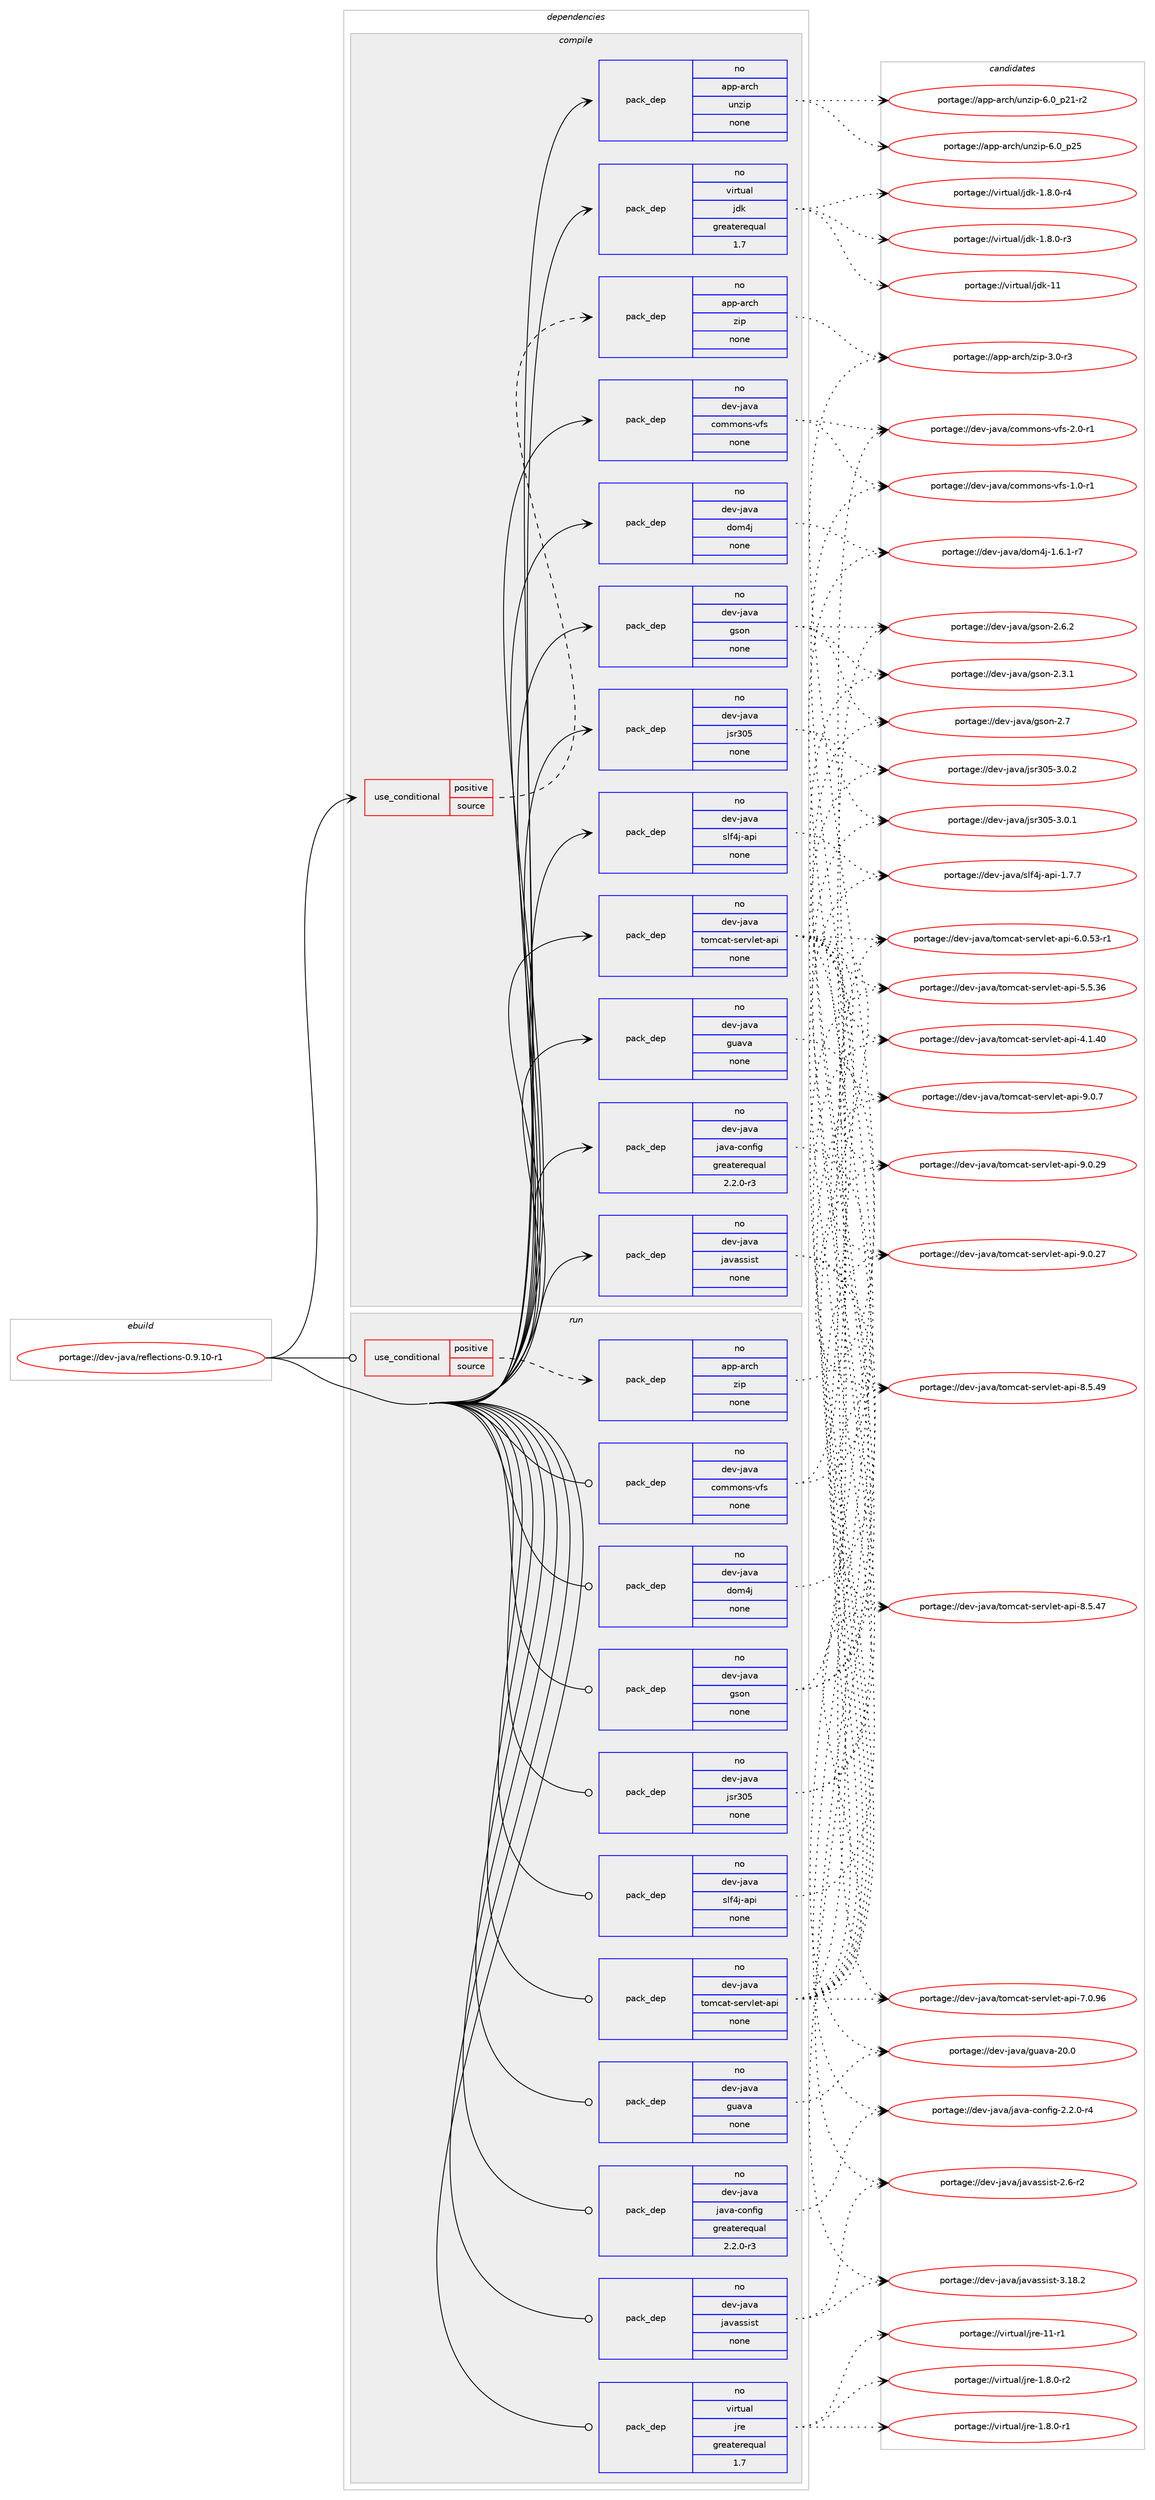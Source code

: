 digraph prolog {

# *************
# Graph options
# *************

newrank=true;
concentrate=true;
compound=true;
graph [rankdir=LR,fontname=Helvetica,fontsize=10,ranksep=1.5];#, ranksep=2.5, nodesep=0.2];
edge  [arrowhead=vee];
node  [fontname=Helvetica,fontsize=10];

# **********
# The ebuild
# **********

subgraph cluster_leftcol {
color=gray;
rank=same;
label=<<i>ebuild</i>>;
id [label="portage://dev-java/reflections-0.9.10-r1", color=red, width=4, href="../dev-java/reflections-0.9.10-r1.svg"];
}

# ****************
# The dependencies
# ****************

subgraph cluster_midcol {
color=gray;
label=<<i>dependencies</i>>;
subgraph cluster_compile {
fillcolor="#eeeeee";
style=filled;
label=<<i>compile</i>>;
subgraph cond129304 {
dependency526591 [label=<<TABLE BORDER="0" CELLBORDER="1" CELLSPACING="0" CELLPADDING="4"><TR><TD ROWSPAN="3" CELLPADDING="10">use_conditional</TD></TR><TR><TD>positive</TD></TR><TR><TD>source</TD></TR></TABLE>>, shape=none, color=red];
subgraph pack391688 {
dependency526592 [label=<<TABLE BORDER="0" CELLBORDER="1" CELLSPACING="0" CELLPADDING="4" WIDTH="220"><TR><TD ROWSPAN="6" CELLPADDING="30">pack_dep</TD></TR><TR><TD WIDTH="110">no</TD></TR><TR><TD>app-arch</TD></TR><TR><TD>zip</TD></TR><TR><TD>none</TD></TR><TR><TD></TD></TR></TABLE>>, shape=none, color=blue];
}
dependency526591:e -> dependency526592:w [weight=20,style="dashed",arrowhead="vee"];
}
id:e -> dependency526591:w [weight=20,style="solid",arrowhead="vee"];
subgraph pack391689 {
dependency526593 [label=<<TABLE BORDER="0" CELLBORDER="1" CELLSPACING="0" CELLPADDING="4" WIDTH="220"><TR><TD ROWSPAN="6" CELLPADDING="30">pack_dep</TD></TR><TR><TD WIDTH="110">no</TD></TR><TR><TD>app-arch</TD></TR><TR><TD>unzip</TD></TR><TR><TD>none</TD></TR><TR><TD></TD></TR></TABLE>>, shape=none, color=blue];
}
id:e -> dependency526593:w [weight=20,style="solid",arrowhead="vee"];
subgraph pack391690 {
dependency526594 [label=<<TABLE BORDER="0" CELLBORDER="1" CELLSPACING="0" CELLPADDING="4" WIDTH="220"><TR><TD ROWSPAN="6" CELLPADDING="30">pack_dep</TD></TR><TR><TD WIDTH="110">no</TD></TR><TR><TD>dev-java</TD></TR><TR><TD>commons-vfs</TD></TR><TR><TD>none</TD></TR><TR><TD></TD></TR></TABLE>>, shape=none, color=blue];
}
id:e -> dependency526594:w [weight=20,style="solid",arrowhead="vee"];
subgraph pack391691 {
dependency526595 [label=<<TABLE BORDER="0" CELLBORDER="1" CELLSPACING="0" CELLPADDING="4" WIDTH="220"><TR><TD ROWSPAN="6" CELLPADDING="30">pack_dep</TD></TR><TR><TD WIDTH="110">no</TD></TR><TR><TD>dev-java</TD></TR><TR><TD>dom4j</TD></TR><TR><TD>none</TD></TR><TR><TD></TD></TR></TABLE>>, shape=none, color=blue];
}
id:e -> dependency526595:w [weight=20,style="solid",arrowhead="vee"];
subgraph pack391692 {
dependency526596 [label=<<TABLE BORDER="0" CELLBORDER="1" CELLSPACING="0" CELLPADDING="4" WIDTH="220"><TR><TD ROWSPAN="6" CELLPADDING="30">pack_dep</TD></TR><TR><TD WIDTH="110">no</TD></TR><TR><TD>dev-java</TD></TR><TR><TD>gson</TD></TR><TR><TD>none</TD></TR><TR><TD></TD></TR></TABLE>>, shape=none, color=blue];
}
id:e -> dependency526596:w [weight=20,style="solid",arrowhead="vee"];
subgraph pack391693 {
dependency526597 [label=<<TABLE BORDER="0" CELLBORDER="1" CELLSPACING="0" CELLPADDING="4" WIDTH="220"><TR><TD ROWSPAN="6" CELLPADDING="30">pack_dep</TD></TR><TR><TD WIDTH="110">no</TD></TR><TR><TD>dev-java</TD></TR><TR><TD>guava</TD></TR><TR><TD>none</TD></TR><TR><TD></TD></TR></TABLE>>, shape=none, color=blue];
}
id:e -> dependency526597:w [weight=20,style="solid",arrowhead="vee"];
subgraph pack391694 {
dependency526598 [label=<<TABLE BORDER="0" CELLBORDER="1" CELLSPACING="0" CELLPADDING="4" WIDTH="220"><TR><TD ROWSPAN="6" CELLPADDING="30">pack_dep</TD></TR><TR><TD WIDTH="110">no</TD></TR><TR><TD>dev-java</TD></TR><TR><TD>java-config</TD></TR><TR><TD>greaterequal</TD></TR><TR><TD>2.2.0-r3</TD></TR></TABLE>>, shape=none, color=blue];
}
id:e -> dependency526598:w [weight=20,style="solid",arrowhead="vee"];
subgraph pack391695 {
dependency526599 [label=<<TABLE BORDER="0" CELLBORDER="1" CELLSPACING="0" CELLPADDING="4" WIDTH="220"><TR><TD ROWSPAN="6" CELLPADDING="30">pack_dep</TD></TR><TR><TD WIDTH="110">no</TD></TR><TR><TD>dev-java</TD></TR><TR><TD>javassist</TD></TR><TR><TD>none</TD></TR><TR><TD></TD></TR></TABLE>>, shape=none, color=blue];
}
id:e -> dependency526599:w [weight=20,style="solid",arrowhead="vee"];
subgraph pack391696 {
dependency526600 [label=<<TABLE BORDER="0" CELLBORDER="1" CELLSPACING="0" CELLPADDING="4" WIDTH="220"><TR><TD ROWSPAN="6" CELLPADDING="30">pack_dep</TD></TR><TR><TD WIDTH="110">no</TD></TR><TR><TD>dev-java</TD></TR><TR><TD>jsr305</TD></TR><TR><TD>none</TD></TR><TR><TD></TD></TR></TABLE>>, shape=none, color=blue];
}
id:e -> dependency526600:w [weight=20,style="solid",arrowhead="vee"];
subgraph pack391697 {
dependency526601 [label=<<TABLE BORDER="0" CELLBORDER="1" CELLSPACING="0" CELLPADDING="4" WIDTH="220"><TR><TD ROWSPAN="6" CELLPADDING="30">pack_dep</TD></TR><TR><TD WIDTH="110">no</TD></TR><TR><TD>dev-java</TD></TR><TR><TD>slf4j-api</TD></TR><TR><TD>none</TD></TR><TR><TD></TD></TR></TABLE>>, shape=none, color=blue];
}
id:e -> dependency526601:w [weight=20,style="solid",arrowhead="vee"];
subgraph pack391698 {
dependency526602 [label=<<TABLE BORDER="0" CELLBORDER="1" CELLSPACING="0" CELLPADDING="4" WIDTH="220"><TR><TD ROWSPAN="6" CELLPADDING="30">pack_dep</TD></TR><TR><TD WIDTH="110">no</TD></TR><TR><TD>dev-java</TD></TR><TR><TD>tomcat-servlet-api</TD></TR><TR><TD>none</TD></TR><TR><TD></TD></TR></TABLE>>, shape=none, color=blue];
}
id:e -> dependency526602:w [weight=20,style="solid",arrowhead="vee"];
subgraph pack391699 {
dependency526603 [label=<<TABLE BORDER="0" CELLBORDER="1" CELLSPACING="0" CELLPADDING="4" WIDTH="220"><TR><TD ROWSPAN="6" CELLPADDING="30">pack_dep</TD></TR><TR><TD WIDTH="110">no</TD></TR><TR><TD>virtual</TD></TR><TR><TD>jdk</TD></TR><TR><TD>greaterequal</TD></TR><TR><TD>1.7</TD></TR></TABLE>>, shape=none, color=blue];
}
id:e -> dependency526603:w [weight=20,style="solid",arrowhead="vee"];
}
subgraph cluster_compileandrun {
fillcolor="#eeeeee";
style=filled;
label=<<i>compile and run</i>>;
}
subgraph cluster_run {
fillcolor="#eeeeee";
style=filled;
label=<<i>run</i>>;
subgraph cond129305 {
dependency526604 [label=<<TABLE BORDER="0" CELLBORDER="1" CELLSPACING="0" CELLPADDING="4"><TR><TD ROWSPAN="3" CELLPADDING="10">use_conditional</TD></TR><TR><TD>positive</TD></TR><TR><TD>source</TD></TR></TABLE>>, shape=none, color=red];
subgraph pack391700 {
dependency526605 [label=<<TABLE BORDER="0" CELLBORDER="1" CELLSPACING="0" CELLPADDING="4" WIDTH="220"><TR><TD ROWSPAN="6" CELLPADDING="30">pack_dep</TD></TR><TR><TD WIDTH="110">no</TD></TR><TR><TD>app-arch</TD></TR><TR><TD>zip</TD></TR><TR><TD>none</TD></TR><TR><TD></TD></TR></TABLE>>, shape=none, color=blue];
}
dependency526604:e -> dependency526605:w [weight=20,style="dashed",arrowhead="vee"];
}
id:e -> dependency526604:w [weight=20,style="solid",arrowhead="odot"];
subgraph pack391701 {
dependency526606 [label=<<TABLE BORDER="0" CELLBORDER="1" CELLSPACING="0" CELLPADDING="4" WIDTH="220"><TR><TD ROWSPAN="6" CELLPADDING="30">pack_dep</TD></TR><TR><TD WIDTH="110">no</TD></TR><TR><TD>dev-java</TD></TR><TR><TD>commons-vfs</TD></TR><TR><TD>none</TD></TR><TR><TD></TD></TR></TABLE>>, shape=none, color=blue];
}
id:e -> dependency526606:w [weight=20,style="solid",arrowhead="odot"];
subgraph pack391702 {
dependency526607 [label=<<TABLE BORDER="0" CELLBORDER="1" CELLSPACING="0" CELLPADDING="4" WIDTH="220"><TR><TD ROWSPAN="6" CELLPADDING="30">pack_dep</TD></TR><TR><TD WIDTH="110">no</TD></TR><TR><TD>dev-java</TD></TR><TR><TD>dom4j</TD></TR><TR><TD>none</TD></TR><TR><TD></TD></TR></TABLE>>, shape=none, color=blue];
}
id:e -> dependency526607:w [weight=20,style="solid",arrowhead="odot"];
subgraph pack391703 {
dependency526608 [label=<<TABLE BORDER="0" CELLBORDER="1" CELLSPACING="0" CELLPADDING="4" WIDTH="220"><TR><TD ROWSPAN="6" CELLPADDING="30">pack_dep</TD></TR><TR><TD WIDTH="110">no</TD></TR><TR><TD>dev-java</TD></TR><TR><TD>gson</TD></TR><TR><TD>none</TD></TR><TR><TD></TD></TR></TABLE>>, shape=none, color=blue];
}
id:e -> dependency526608:w [weight=20,style="solid",arrowhead="odot"];
subgraph pack391704 {
dependency526609 [label=<<TABLE BORDER="0" CELLBORDER="1" CELLSPACING="0" CELLPADDING="4" WIDTH="220"><TR><TD ROWSPAN="6" CELLPADDING="30">pack_dep</TD></TR><TR><TD WIDTH="110">no</TD></TR><TR><TD>dev-java</TD></TR><TR><TD>guava</TD></TR><TR><TD>none</TD></TR><TR><TD></TD></TR></TABLE>>, shape=none, color=blue];
}
id:e -> dependency526609:w [weight=20,style="solid",arrowhead="odot"];
subgraph pack391705 {
dependency526610 [label=<<TABLE BORDER="0" CELLBORDER="1" CELLSPACING="0" CELLPADDING="4" WIDTH="220"><TR><TD ROWSPAN="6" CELLPADDING="30">pack_dep</TD></TR><TR><TD WIDTH="110">no</TD></TR><TR><TD>dev-java</TD></TR><TR><TD>java-config</TD></TR><TR><TD>greaterequal</TD></TR><TR><TD>2.2.0-r3</TD></TR></TABLE>>, shape=none, color=blue];
}
id:e -> dependency526610:w [weight=20,style="solid",arrowhead="odot"];
subgraph pack391706 {
dependency526611 [label=<<TABLE BORDER="0" CELLBORDER="1" CELLSPACING="0" CELLPADDING="4" WIDTH="220"><TR><TD ROWSPAN="6" CELLPADDING="30">pack_dep</TD></TR><TR><TD WIDTH="110">no</TD></TR><TR><TD>dev-java</TD></TR><TR><TD>javassist</TD></TR><TR><TD>none</TD></TR><TR><TD></TD></TR></TABLE>>, shape=none, color=blue];
}
id:e -> dependency526611:w [weight=20,style="solid",arrowhead="odot"];
subgraph pack391707 {
dependency526612 [label=<<TABLE BORDER="0" CELLBORDER="1" CELLSPACING="0" CELLPADDING="4" WIDTH="220"><TR><TD ROWSPAN="6" CELLPADDING="30">pack_dep</TD></TR><TR><TD WIDTH="110">no</TD></TR><TR><TD>dev-java</TD></TR><TR><TD>jsr305</TD></TR><TR><TD>none</TD></TR><TR><TD></TD></TR></TABLE>>, shape=none, color=blue];
}
id:e -> dependency526612:w [weight=20,style="solid",arrowhead="odot"];
subgraph pack391708 {
dependency526613 [label=<<TABLE BORDER="0" CELLBORDER="1" CELLSPACING="0" CELLPADDING="4" WIDTH="220"><TR><TD ROWSPAN="6" CELLPADDING="30">pack_dep</TD></TR><TR><TD WIDTH="110">no</TD></TR><TR><TD>dev-java</TD></TR><TR><TD>slf4j-api</TD></TR><TR><TD>none</TD></TR><TR><TD></TD></TR></TABLE>>, shape=none, color=blue];
}
id:e -> dependency526613:w [weight=20,style="solid",arrowhead="odot"];
subgraph pack391709 {
dependency526614 [label=<<TABLE BORDER="0" CELLBORDER="1" CELLSPACING="0" CELLPADDING="4" WIDTH="220"><TR><TD ROWSPAN="6" CELLPADDING="30">pack_dep</TD></TR><TR><TD WIDTH="110">no</TD></TR><TR><TD>dev-java</TD></TR><TR><TD>tomcat-servlet-api</TD></TR><TR><TD>none</TD></TR><TR><TD></TD></TR></TABLE>>, shape=none, color=blue];
}
id:e -> dependency526614:w [weight=20,style="solid",arrowhead="odot"];
subgraph pack391710 {
dependency526615 [label=<<TABLE BORDER="0" CELLBORDER="1" CELLSPACING="0" CELLPADDING="4" WIDTH="220"><TR><TD ROWSPAN="6" CELLPADDING="30">pack_dep</TD></TR><TR><TD WIDTH="110">no</TD></TR><TR><TD>virtual</TD></TR><TR><TD>jre</TD></TR><TR><TD>greaterequal</TD></TR><TR><TD>1.7</TD></TR></TABLE>>, shape=none, color=blue];
}
id:e -> dependency526615:w [weight=20,style="solid",arrowhead="odot"];
}
}

# **************
# The candidates
# **************

subgraph cluster_choices {
rank=same;
color=gray;
label=<<i>candidates</i>>;

subgraph choice391688 {
color=black;
nodesep=1;
choice9711211245971149910447122105112455146484511451 [label="portage://app-arch/zip-3.0-r3", color=red, width=4,href="../app-arch/zip-3.0-r3.svg"];
dependency526592:e -> choice9711211245971149910447122105112455146484511451:w [style=dotted,weight="100"];
}
subgraph choice391689 {
color=black;
nodesep=1;
choice971121124597114991044711711012210511245544648951125053 [label="portage://app-arch/unzip-6.0_p25", color=red, width=4,href="../app-arch/unzip-6.0_p25.svg"];
choice9711211245971149910447117110122105112455446489511250494511450 [label="portage://app-arch/unzip-6.0_p21-r2", color=red, width=4,href="../app-arch/unzip-6.0_p21-r2.svg"];
dependency526593:e -> choice971121124597114991044711711012210511245544648951125053:w [style=dotted,weight="100"];
dependency526593:e -> choice9711211245971149910447117110122105112455446489511250494511450:w [style=dotted,weight="100"];
}
subgraph choice391690 {
color=black;
nodesep=1;
choice100101118451069711897479911110910911111011545118102115455046484511449 [label="portage://dev-java/commons-vfs-2.0-r1", color=red, width=4,href="../dev-java/commons-vfs-2.0-r1.svg"];
choice100101118451069711897479911110910911111011545118102115454946484511449 [label="portage://dev-java/commons-vfs-1.0-r1", color=red, width=4,href="../dev-java/commons-vfs-1.0-r1.svg"];
dependency526594:e -> choice100101118451069711897479911110910911111011545118102115455046484511449:w [style=dotted,weight="100"];
dependency526594:e -> choice100101118451069711897479911110910911111011545118102115454946484511449:w [style=dotted,weight="100"];
}
subgraph choice391691 {
color=black;
nodesep=1;
choice10010111845106971189747100111109521064549465446494511455 [label="portage://dev-java/dom4j-1.6.1-r7", color=red, width=4,href="../dev-java/dom4j-1.6.1-r7.svg"];
dependency526595:e -> choice10010111845106971189747100111109521064549465446494511455:w [style=dotted,weight="100"];
}
subgraph choice391692 {
color=black;
nodesep=1;
choice1001011184510697118974710311511111045504655 [label="portage://dev-java/gson-2.7", color=red, width=4,href="../dev-java/gson-2.7.svg"];
choice10010111845106971189747103115111110455046544650 [label="portage://dev-java/gson-2.6.2", color=red, width=4,href="../dev-java/gson-2.6.2.svg"];
choice10010111845106971189747103115111110455046514649 [label="portage://dev-java/gson-2.3.1", color=red, width=4,href="../dev-java/gson-2.3.1.svg"];
dependency526596:e -> choice1001011184510697118974710311511111045504655:w [style=dotted,weight="100"];
dependency526596:e -> choice10010111845106971189747103115111110455046544650:w [style=dotted,weight="100"];
dependency526596:e -> choice10010111845106971189747103115111110455046514649:w [style=dotted,weight="100"];
}
subgraph choice391693 {
color=black;
nodesep=1;
choice1001011184510697118974710311797118974550484648 [label="portage://dev-java/guava-20.0", color=red, width=4,href="../dev-java/guava-20.0.svg"];
dependency526597:e -> choice1001011184510697118974710311797118974550484648:w [style=dotted,weight="100"];
}
subgraph choice391694 {
color=black;
nodesep=1;
choice10010111845106971189747106971189745991111101021051034550465046484511452 [label="portage://dev-java/java-config-2.2.0-r4", color=red, width=4,href="../dev-java/java-config-2.2.0-r4.svg"];
dependency526598:e -> choice10010111845106971189747106971189745991111101021051034550465046484511452:w [style=dotted,weight="100"];
}
subgraph choice391695 {
color=black;
nodesep=1;
choice10010111845106971189747106971189711511510511511645514649564650 [label="portage://dev-java/javassist-3.18.2", color=red, width=4,href="../dev-java/javassist-3.18.2.svg"];
choice100101118451069711897471069711897115115105115116455046544511450 [label="portage://dev-java/javassist-2.6-r2", color=red, width=4,href="../dev-java/javassist-2.6-r2.svg"];
dependency526599:e -> choice10010111845106971189747106971189711511510511511645514649564650:w [style=dotted,weight="100"];
dependency526599:e -> choice100101118451069711897471069711897115115105115116455046544511450:w [style=dotted,weight="100"];
}
subgraph choice391696 {
color=black;
nodesep=1;
choice10010111845106971189747106115114514853455146484650 [label="portage://dev-java/jsr305-3.0.2", color=red, width=4,href="../dev-java/jsr305-3.0.2.svg"];
choice10010111845106971189747106115114514853455146484649 [label="portage://dev-java/jsr305-3.0.1", color=red, width=4,href="../dev-java/jsr305-3.0.1.svg"];
dependency526600:e -> choice10010111845106971189747106115114514853455146484650:w [style=dotted,weight="100"];
dependency526600:e -> choice10010111845106971189747106115114514853455146484649:w [style=dotted,weight="100"];
}
subgraph choice391697 {
color=black;
nodesep=1;
choice10010111845106971189747115108102521064597112105454946554655 [label="portage://dev-java/slf4j-api-1.7.7", color=red, width=4,href="../dev-java/slf4j-api-1.7.7.svg"];
dependency526601:e -> choice10010111845106971189747115108102521064597112105454946554655:w [style=dotted,weight="100"];
}
subgraph choice391698 {
color=black;
nodesep=1;
choice100101118451069711897471161111099997116451151011141181081011164597112105455746484655 [label="portage://dev-java/tomcat-servlet-api-9.0.7", color=red, width=4,href="../dev-java/tomcat-servlet-api-9.0.7.svg"];
choice10010111845106971189747116111109999711645115101114118108101116459711210545574648465057 [label="portage://dev-java/tomcat-servlet-api-9.0.29", color=red, width=4,href="../dev-java/tomcat-servlet-api-9.0.29.svg"];
choice10010111845106971189747116111109999711645115101114118108101116459711210545574648465055 [label="portage://dev-java/tomcat-servlet-api-9.0.27", color=red, width=4,href="../dev-java/tomcat-servlet-api-9.0.27.svg"];
choice10010111845106971189747116111109999711645115101114118108101116459711210545564653465257 [label="portage://dev-java/tomcat-servlet-api-8.5.49", color=red, width=4,href="../dev-java/tomcat-servlet-api-8.5.49.svg"];
choice10010111845106971189747116111109999711645115101114118108101116459711210545564653465255 [label="portage://dev-java/tomcat-servlet-api-8.5.47", color=red, width=4,href="../dev-java/tomcat-servlet-api-8.5.47.svg"];
choice10010111845106971189747116111109999711645115101114118108101116459711210545554648465754 [label="portage://dev-java/tomcat-servlet-api-7.0.96", color=red, width=4,href="../dev-java/tomcat-servlet-api-7.0.96.svg"];
choice100101118451069711897471161111099997116451151011141181081011164597112105455446484653514511449 [label="portage://dev-java/tomcat-servlet-api-6.0.53-r1", color=red, width=4,href="../dev-java/tomcat-servlet-api-6.0.53-r1.svg"];
choice10010111845106971189747116111109999711645115101114118108101116459711210545534653465154 [label="portage://dev-java/tomcat-servlet-api-5.5.36", color=red, width=4,href="../dev-java/tomcat-servlet-api-5.5.36.svg"];
choice10010111845106971189747116111109999711645115101114118108101116459711210545524649465248 [label="portage://dev-java/tomcat-servlet-api-4.1.40", color=red, width=4,href="../dev-java/tomcat-servlet-api-4.1.40.svg"];
dependency526602:e -> choice100101118451069711897471161111099997116451151011141181081011164597112105455746484655:w [style=dotted,weight="100"];
dependency526602:e -> choice10010111845106971189747116111109999711645115101114118108101116459711210545574648465057:w [style=dotted,weight="100"];
dependency526602:e -> choice10010111845106971189747116111109999711645115101114118108101116459711210545574648465055:w [style=dotted,weight="100"];
dependency526602:e -> choice10010111845106971189747116111109999711645115101114118108101116459711210545564653465257:w [style=dotted,weight="100"];
dependency526602:e -> choice10010111845106971189747116111109999711645115101114118108101116459711210545564653465255:w [style=dotted,weight="100"];
dependency526602:e -> choice10010111845106971189747116111109999711645115101114118108101116459711210545554648465754:w [style=dotted,weight="100"];
dependency526602:e -> choice100101118451069711897471161111099997116451151011141181081011164597112105455446484653514511449:w [style=dotted,weight="100"];
dependency526602:e -> choice10010111845106971189747116111109999711645115101114118108101116459711210545534653465154:w [style=dotted,weight="100"];
dependency526602:e -> choice10010111845106971189747116111109999711645115101114118108101116459711210545524649465248:w [style=dotted,weight="100"];
}
subgraph choice391699 {
color=black;
nodesep=1;
choice1181051141161179710847106100107454949 [label="portage://virtual/jdk-11", color=red, width=4,href="../virtual/jdk-11.svg"];
choice11810511411611797108471061001074549465646484511452 [label="portage://virtual/jdk-1.8.0-r4", color=red, width=4,href="../virtual/jdk-1.8.0-r4.svg"];
choice11810511411611797108471061001074549465646484511451 [label="portage://virtual/jdk-1.8.0-r3", color=red, width=4,href="../virtual/jdk-1.8.0-r3.svg"];
dependency526603:e -> choice1181051141161179710847106100107454949:w [style=dotted,weight="100"];
dependency526603:e -> choice11810511411611797108471061001074549465646484511452:w [style=dotted,weight="100"];
dependency526603:e -> choice11810511411611797108471061001074549465646484511451:w [style=dotted,weight="100"];
}
subgraph choice391700 {
color=black;
nodesep=1;
choice9711211245971149910447122105112455146484511451 [label="portage://app-arch/zip-3.0-r3", color=red, width=4,href="../app-arch/zip-3.0-r3.svg"];
dependency526605:e -> choice9711211245971149910447122105112455146484511451:w [style=dotted,weight="100"];
}
subgraph choice391701 {
color=black;
nodesep=1;
choice100101118451069711897479911110910911111011545118102115455046484511449 [label="portage://dev-java/commons-vfs-2.0-r1", color=red, width=4,href="../dev-java/commons-vfs-2.0-r1.svg"];
choice100101118451069711897479911110910911111011545118102115454946484511449 [label="portage://dev-java/commons-vfs-1.0-r1", color=red, width=4,href="../dev-java/commons-vfs-1.0-r1.svg"];
dependency526606:e -> choice100101118451069711897479911110910911111011545118102115455046484511449:w [style=dotted,weight="100"];
dependency526606:e -> choice100101118451069711897479911110910911111011545118102115454946484511449:w [style=dotted,weight="100"];
}
subgraph choice391702 {
color=black;
nodesep=1;
choice10010111845106971189747100111109521064549465446494511455 [label="portage://dev-java/dom4j-1.6.1-r7", color=red, width=4,href="../dev-java/dom4j-1.6.1-r7.svg"];
dependency526607:e -> choice10010111845106971189747100111109521064549465446494511455:w [style=dotted,weight="100"];
}
subgraph choice391703 {
color=black;
nodesep=1;
choice1001011184510697118974710311511111045504655 [label="portage://dev-java/gson-2.7", color=red, width=4,href="../dev-java/gson-2.7.svg"];
choice10010111845106971189747103115111110455046544650 [label="portage://dev-java/gson-2.6.2", color=red, width=4,href="../dev-java/gson-2.6.2.svg"];
choice10010111845106971189747103115111110455046514649 [label="portage://dev-java/gson-2.3.1", color=red, width=4,href="../dev-java/gson-2.3.1.svg"];
dependency526608:e -> choice1001011184510697118974710311511111045504655:w [style=dotted,weight="100"];
dependency526608:e -> choice10010111845106971189747103115111110455046544650:w [style=dotted,weight="100"];
dependency526608:e -> choice10010111845106971189747103115111110455046514649:w [style=dotted,weight="100"];
}
subgraph choice391704 {
color=black;
nodesep=1;
choice1001011184510697118974710311797118974550484648 [label="portage://dev-java/guava-20.0", color=red, width=4,href="../dev-java/guava-20.0.svg"];
dependency526609:e -> choice1001011184510697118974710311797118974550484648:w [style=dotted,weight="100"];
}
subgraph choice391705 {
color=black;
nodesep=1;
choice10010111845106971189747106971189745991111101021051034550465046484511452 [label="portage://dev-java/java-config-2.2.0-r4", color=red, width=4,href="../dev-java/java-config-2.2.0-r4.svg"];
dependency526610:e -> choice10010111845106971189747106971189745991111101021051034550465046484511452:w [style=dotted,weight="100"];
}
subgraph choice391706 {
color=black;
nodesep=1;
choice10010111845106971189747106971189711511510511511645514649564650 [label="portage://dev-java/javassist-3.18.2", color=red, width=4,href="../dev-java/javassist-3.18.2.svg"];
choice100101118451069711897471069711897115115105115116455046544511450 [label="portage://dev-java/javassist-2.6-r2", color=red, width=4,href="../dev-java/javassist-2.6-r2.svg"];
dependency526611:e -> choice10010111845106971189747106971189711511510511511645514649564650:w [style=dotted,weight="100"];
dependency526611:e -> choice100101118451069711897471069711897115115105115116455046544511450:w [style=dotted,weight="100"];
}
subgraph choice391707 {
color=black;
nodesep=1;
choice10010111845106971189747106115114514853455146484650 [label="portage://dev-java/jsr305-3.0.2", color=red, width=4,href="../dev-java/jsr305-3.0.2.svg"];
choice10010111845106971189747106115114514853455146484649 [label="portage://dev-java/jsr305-3.0.1", color=red, width=4,href="../dev-java/jsr305-3.0.1.svg"];
dependency526612:e -> choice10010111845106971189747106115114514853455146484650:w [style=dotted,weight="100"];
dependency526612:e -> choice10010111845106971189747106115114514853455146484649:w [style=dotted,weight="100"];
}
subgraph choice391708 {
color=black;
nodesep=1;
choice10010111845106971189747115108102521064597112105454946554655 [label="portage://dev-java/slf4j-api-1.7.7", color=red, width=4,href="../dev-java/slf4j-api-1.7.7.svg"];
dependency526613:e -> choice10010111845106971189747115108102521064597112105454946554655:w [style=dotted,weight="100"];
}
subgraph choice391709 {
color=black;
nodesep=1;
choice100101118451069711897471161111099997116451151011141181081011164597112105455746484655 [label="portage://dev-java/tomcat-servlet-api-9.0.7", color=red, width=4,href="../dev-java/tomcat-servlet-api-9.0.7.svg"];
choice10010111845106971189747116111109999711645115101114118108101116459711210545574648465057 [label="portage://dev-java/tomcat-servlet-api-9.0.29", color=red, width=4,href="../dev-java/tomcat-servlet-api-9.0.29.svg"];
choice10010111845106971189747116111109999711645115101114118108101116459711210545574648465055 [label="portage://dev-java/tomcat-servlet-api-9.0.27", color=red, width=4,href="../dev-java/tomcat-servlet-api-9.0.27.svg"];
choice10010111845106971189747116111109999711645115101114118108101116459711210545564653465257 [label="portage://dev-java/tomcat-servlet-api-8.5.49", color=red, width=4,href="../dev-java/tomcat-servlet-api-8.5.49.svg"];
choice10010111845106971189747116111109999711645115101114118108101116459711210545564653465255 [label="portage://dev-java/tomcat-servlet-api-8.5.47", color=red, width=4,href="../dev-java/tomcat-servlet-api-8.5.47.svg"];
choice10010111845106971189747116111109999711645115101114118108101116459711210545554648465754 [label="portage://dev-java/tomcat-servlet-api-7.0.96", color=red, width=4,href="../dev-java/tomcat-servlet-api-7.0.96.svg"];
choice100101118451069711897471161111099997116451151011141181081011164597112105455446484653514511449 [label="portage://dev-java/tomcat-servlet-api-6.0.53-r1", color=red, width=4,href="../dev-java/tomcat-servlet-api-6.0.53-r1.svg"];
choice10010111845106971189747116111109999711645115101114118108101116459711210545534653465154 [label="portage://dev-java/tomcat-servlet-api-5.5.36", color=red, width=4,href="../dev-java/tomcat-servlet-api-5.5.36.svg"];
choice10010111845106971189747116111109999711645115101114118108101116459711210545524649465248 [label="portage://dev-java/tomcat-servlet-api-4.1.40", color=red, width=4,href="../dev-java/tomcat-servlet-api-4.1.40.svg"];
dependency526614:e -> choice100101118451069711897471161111099997116451151011141181081011164597112105455746484655:w [style=dotted,weight="100"];
dependency526614:e -> choice10010111845106971189747116111109999711645115101114118108101116459711210545574648465057:w [style=dotted,weight="100"];
dependency526614:e -> choice10010111845106971189747116111109999711645115101114118108101116459711210545574648465055:w [style=dotted,weight="100"];
dependency526614:e -> choice10010111845106971189747116111109999711645115101114118108101116459711210545564653465257:w [style=dotted,weight="100"];
dependency526614:e -> choice10010111845106971189747116111109999711645115101114118108101116459711210545564653465255:w [style=dotted,weight="100"];
dependency526614:e -> choice10010111845106971189747116111109999711645115101114118108101116459711210545554648465754:w [style=dotted,weight="100"];
dependency526614:e -> choice100101118451069711897471161111099997116451151011141181081011164597112105455446484653514511449:w [style=dotted,weight="100"];
dependency526614:e -> choice10010111845106971189747116111109999711645115101114118108101116459711210545534653465154:w [style=dotted,weight="100"];
dependency526614:e -> choice10010111845106971189747116111109999711645115101114118108101116459711210545524649465248:w [style=dotted,weight="100"];
}
subgraph choice391710 {
color=black;
nodesep=1;
choice11810511411611797108471061141014549494511449 [label="portage://virtual/jre-11-r1", color=red, width=4,href="../virtual/jre-11-r1.svg"];
choice11810511411611797108471061141014549465646484511450 [label="portage://virtual/jre-1.8.0-r2", color=red, width=4,href="../virtual/jre-1.8.0-r2.svg"];
choice11810511411611797108471061141014549465646484511449 [label="portage://virtual/jre-1.8.0-r1", color=red, width=4,href="../virtual/jre-1.8.0-r1.svg"];
dependency526615:e -> choice11810511411611797108471061141014549494511449:w [style=dotted,weight="100"];
dependency526615:e -> choice11810511411611797108471061141014549465646484511450:w [style=dotted,weight="100"];
dependency526615:e -> choice11810511411611797108471061141014549465646484511449:w [style=dotted,weight="100"];
}
}

}
